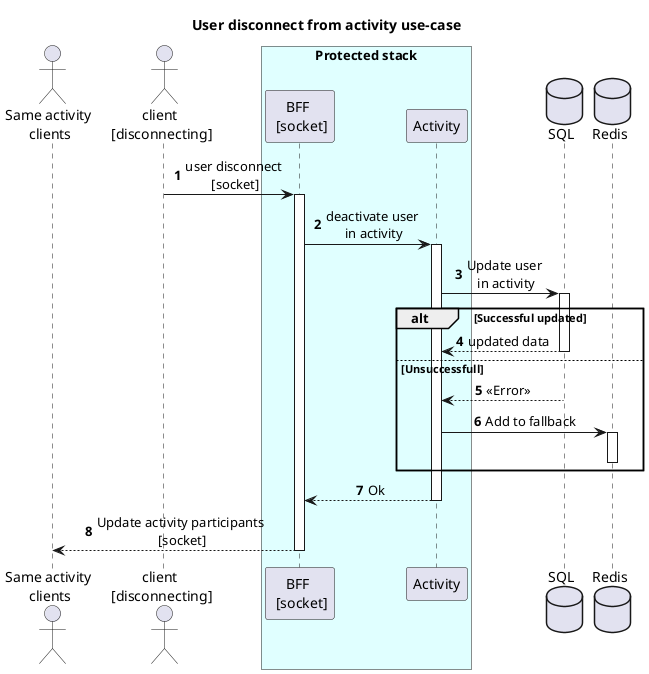 @startuml
  title "User disconnect from activity use-case"

  autonumber
  autoactivate on
  skinparam sequenceMessageAlign center

  actor "Same activity \nclients" as colleageClients
  actor "client \n[disconnecting]" as client
  box "Protected stack" #LightCyan
  participant "BFF \n [socket]" as BFF
  participant Activity
  end box
  database SQL
  database Redis

  client -> BFF: user disconnect \n[socket]
  BFF -> Activity: deactivate user \nin activity
  Activity -> SQL: Update user \nin activity
  alt Successful updated
    Activity <-- SQL: updated data
  else Unsuccessfull
    Activity <-- SQL: <<Error>>
    Activity -> Redis: Add to fallback
    deactivate Redis
  end
  BFF <-- Activity: Ok
  colleageClients <-- BFF: Update activity participants \n[socket]

@enduml